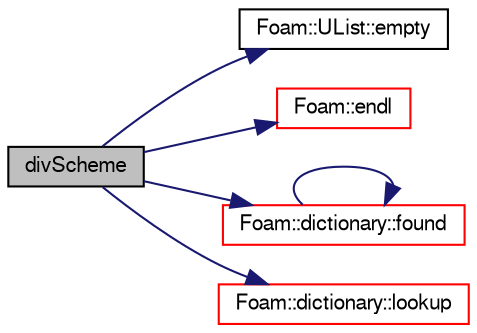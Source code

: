digraph "divScheme"
{
  bgcolor="transparent";
  edge [fontname="FreeSans",fontsize="10",labelfontname="FreeSans",labelfontsize="10"];
  node [fontname="FreeSans",fontsize="10",shape=record];
  rankdir="LR";
  Node3549 [label="divScheme",height=0.2,width=0.4,color="black", fillcolor="grey75", style="filled", fontcolor="black"];
  Node3549 -> Node3550 [color="midnightblue",fontsize="10",style="solid",fontname="FreeSans"];
  Node3550 [label="Foam::UList::empty",height=0.2,width=0.4,color="black",URL="$a25698.html#a644718bb2fb240de962dc3c9a1fdf0dc",tooltip="Return true if the UList is empty (ie, size() is zero). "];
  Node3549 -> Node3551 [color="midnightblue",fontsize="10",style="solid",fontname="FreeSans"];
  Node3551 [label="Foam::endl",height=0.2,width=0.4,color="red",URL="$a21124.html#a2db8fe02a0d3909e9351bb4275b23ce4",tooltip="Add newline and flush stream. "];
  Node3549 -> Node3553 [color="midnightblue",fontsize="10",style="solid",fontname="FreeSans"];
  Node3553 [label="Foam::dictionary::found",height=0.2,width=0.4,color="red",URL="$a26014.html#adcd3d5d43253006ef145e56b43025d28",tooltip="Search dictionary for given keyword. "];
  Node3553 -> Node3553 [color="midnightblue",fontsize="10",style="solid",fontname="FreeSans"];
  Node3549 -> Node3555 [color="midnightblue",fontsize="10",style="solid",fontname="FreeSans"];
  Node3555 [label="Foam::dictionary::lookup",height=0.2,width=0.4,color="red",URL="$a26014.html#a6a0727fa523e48977e27348663def509",tooltip="Find and return an entry data stream. "];
}
